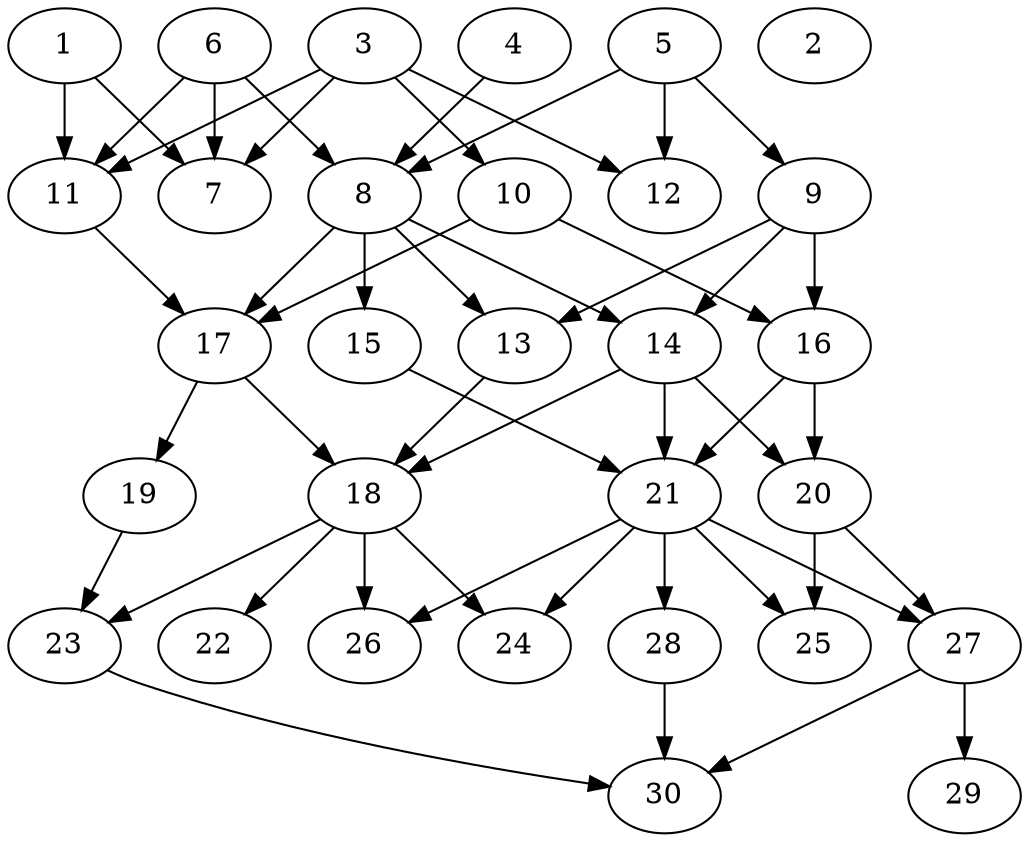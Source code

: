 // DAG automatically generated by daggen at Tue Aug  6 16:27:24 2019
// ./daggen --dot -n 30 --ccr 0.3 --fat 0.6 --regular 0.5 --density 0.5 --mindata 5242880 --maxdata 52428800 
digraph G {
  1 [size="114568533", alpha="0.07", expect_size="34370560"] 
  1 -> 7 [size ="34370560"]
  1 -> 11 [size ="34370560"]
  2 [size="174718293", alpha="0.01", expect_size="52415488"] 
  3 [size="62306987", alpha="0.11", expect_size="18692096"] 
  3 -> 7 [size ="18692096"]
  3 -> 10 [size ="18692096"]
  3 -> 11 [size ="18692096"]
  3 -> 12 [size ="18692096"]
  4 [size="155992747", alpha="0.07", expect_size="46797824"] 
  4 -> 8 [size ="46797824"]
  5 [size="111568213", alpha="0.18", expect_size="33470464"] 
  5 -> 8 [size ="33470464"]
  5 -> 9 [size ="33470464"]
  5 -> 12 [size ="33470464"]
  6 [size="49356800", alpha="0.16", expect_size="14807040"] 
  6 -> 7 [size ="14807040"]
  6 -> 8 [size ="14807040"]
  6 -> 11 [size ="14807040"]
  7 [size="130198187", alpha="0.06", expect_size="39059456"] 
  8 [size="57043627", alpha="0.14", expect_size="17113088"] 
  8 -> 13 [size ="17113088"]
  8 -> 14 [size ="17113088"]
  8 -> 15 [size ="17113088"]
  8 -> 17 [size ="17113088"]
  9 [size="44165120", alpha="0.01", expect_size="13249536"] 
  9 -> 13 [size ="13249536"]
  9 -> 14 [size ="13249536"]
  9 -> 16 [size ="13249536"]
  10 [size="95085227", alpha="0.12", expect_size="28525568"] 
  10 -> 16 [size ="28525568"]
  10 -> 17 [size ="28525568"]
  11 [size="141813760", alpha="0.13", expect_size="42544128"] 
  11 -> 17 [size ="42544128"]
  12 [size="37881173", alpha="0.13", expect_size="11364352"] 
  13 [size="46728533", alpha="0.07", expect_size="14018560"] 
  13 -> 18 [size ="14018560"]
  14 [size="136915627", alpha="0.16", expect_size="41074688"] 
  14 -> 18 [size ="41074688"]
  14 -> 20 [size ="41074688"]
  14 -> 21 [size ="41074688"]
  15 [size="38533120", alpha="0.03", expect_size="11559936"] 
  15 -> 21 [size ="11559936"]
  16 [size="20084053", alpha="0.10", expect_size="6025216"] 
  16 -> 20 [size ="6025216"]
  16 -> 21 [size ="6025216"]
  17 [size="146008747", alpha="0.00", expect_size="43802624"] 
  17 -> 18 [size ="43802624"]
  17 -> 19 [size ="43802624"]
  18 [size="37898240", alpha="0.17", expect_size="11369472"] 
  18 -> 22 [size ="11369472"]
  18 -> 23 [size ="11369472"]
  18 -> 24 [size ="11369472"]
  18 -> 26 [size ="11369472"]
  19 [size="145885867", alpha="0.04", expect_size="43765760"] 
  19 -> 23 [size ="43765760"]
  20 [size="156777813", alpha="0.15", expect_size="47033344"] 
  20 -> 25 [size ="47033344"]
  20 -> 27 [size ="47033344"]
  21 [size="94535680", alpha="0.18", expect_size="28360704"] 
  21 -> 24 [size ="28360704"]
  21 -> 25 [size ="28360704"]
  21 -> 26 [size ="28360704"]
  21 -> 27 [size ="28360704"]
  21 -> 28 [size ="28360704"]
  22 [size="42622293", alpha="0.01", expect_size="12786688"] 
  23 [size="142482773", alpha="0.10", expect_size="42744832"] 
  23 -> 30 [size ="42744832"]
  24 [size="39113387", alpha="0.17", expect_size="11734016"] 
  25 [size="168065707", alpha="0.15", expect_size="50419712"] 
  26 [size="34966187", alpha="0.18", expect_size="10489856"] 
  27 [size="110984533", alpha="0.15", expect_size="33295360"] 
  27 -> 29 [size ="33295360"]
  27 -> 30 [size ="33295360"]
  28 [size="114193067", alpha="0.17", expect_size="34257920"] 
  28 -> 30 [size ="34257920"]
  29 [size="93556053", alpha="0.02", expect_size="28066816"] 
  30 [size="125952000", alpha="0.17", expect_size="37785600"] 
}
